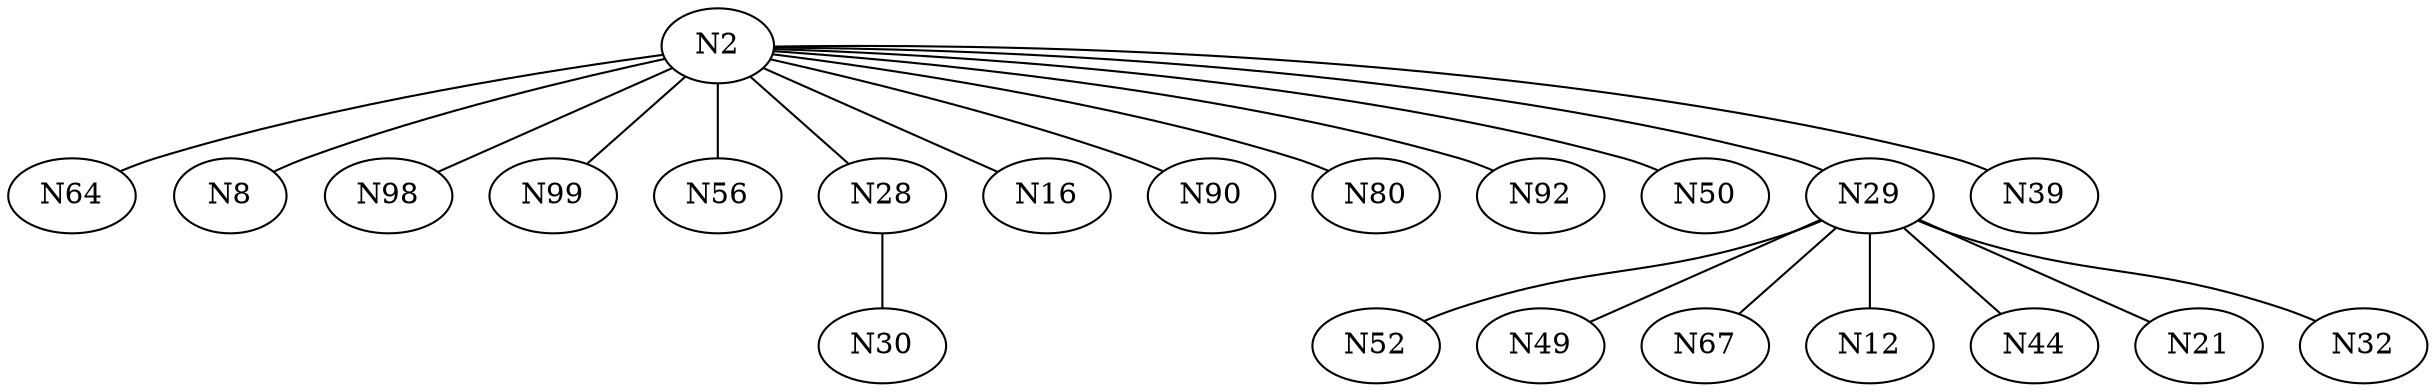 Graph G {
	N2--N64[weight=36];
	N2--N8[weight=53];
	N2--N98[weight=87];
	N2--N99[weight=70];
	N2--N56[weight=52];
	N28--N30[weight=13];
	N2--N16[weight=7];
	N2--N90[weight=98];
	N2--N80[weight=41];
	N2--N92[weight=15];
	N2--N50[weight=59];
	N29--N52[weight=1];
	N2--N28[weight=8];
	N2--N39[weight=9];
	N2--N29[weight=46];
	N29--N49[weight=88];
	N29--N67[weight=48];
	N29--N12[weight=79];
	N29--N44[weight=90];
	N29--N21[weight=89];
	N29--N32[weight=19];
}